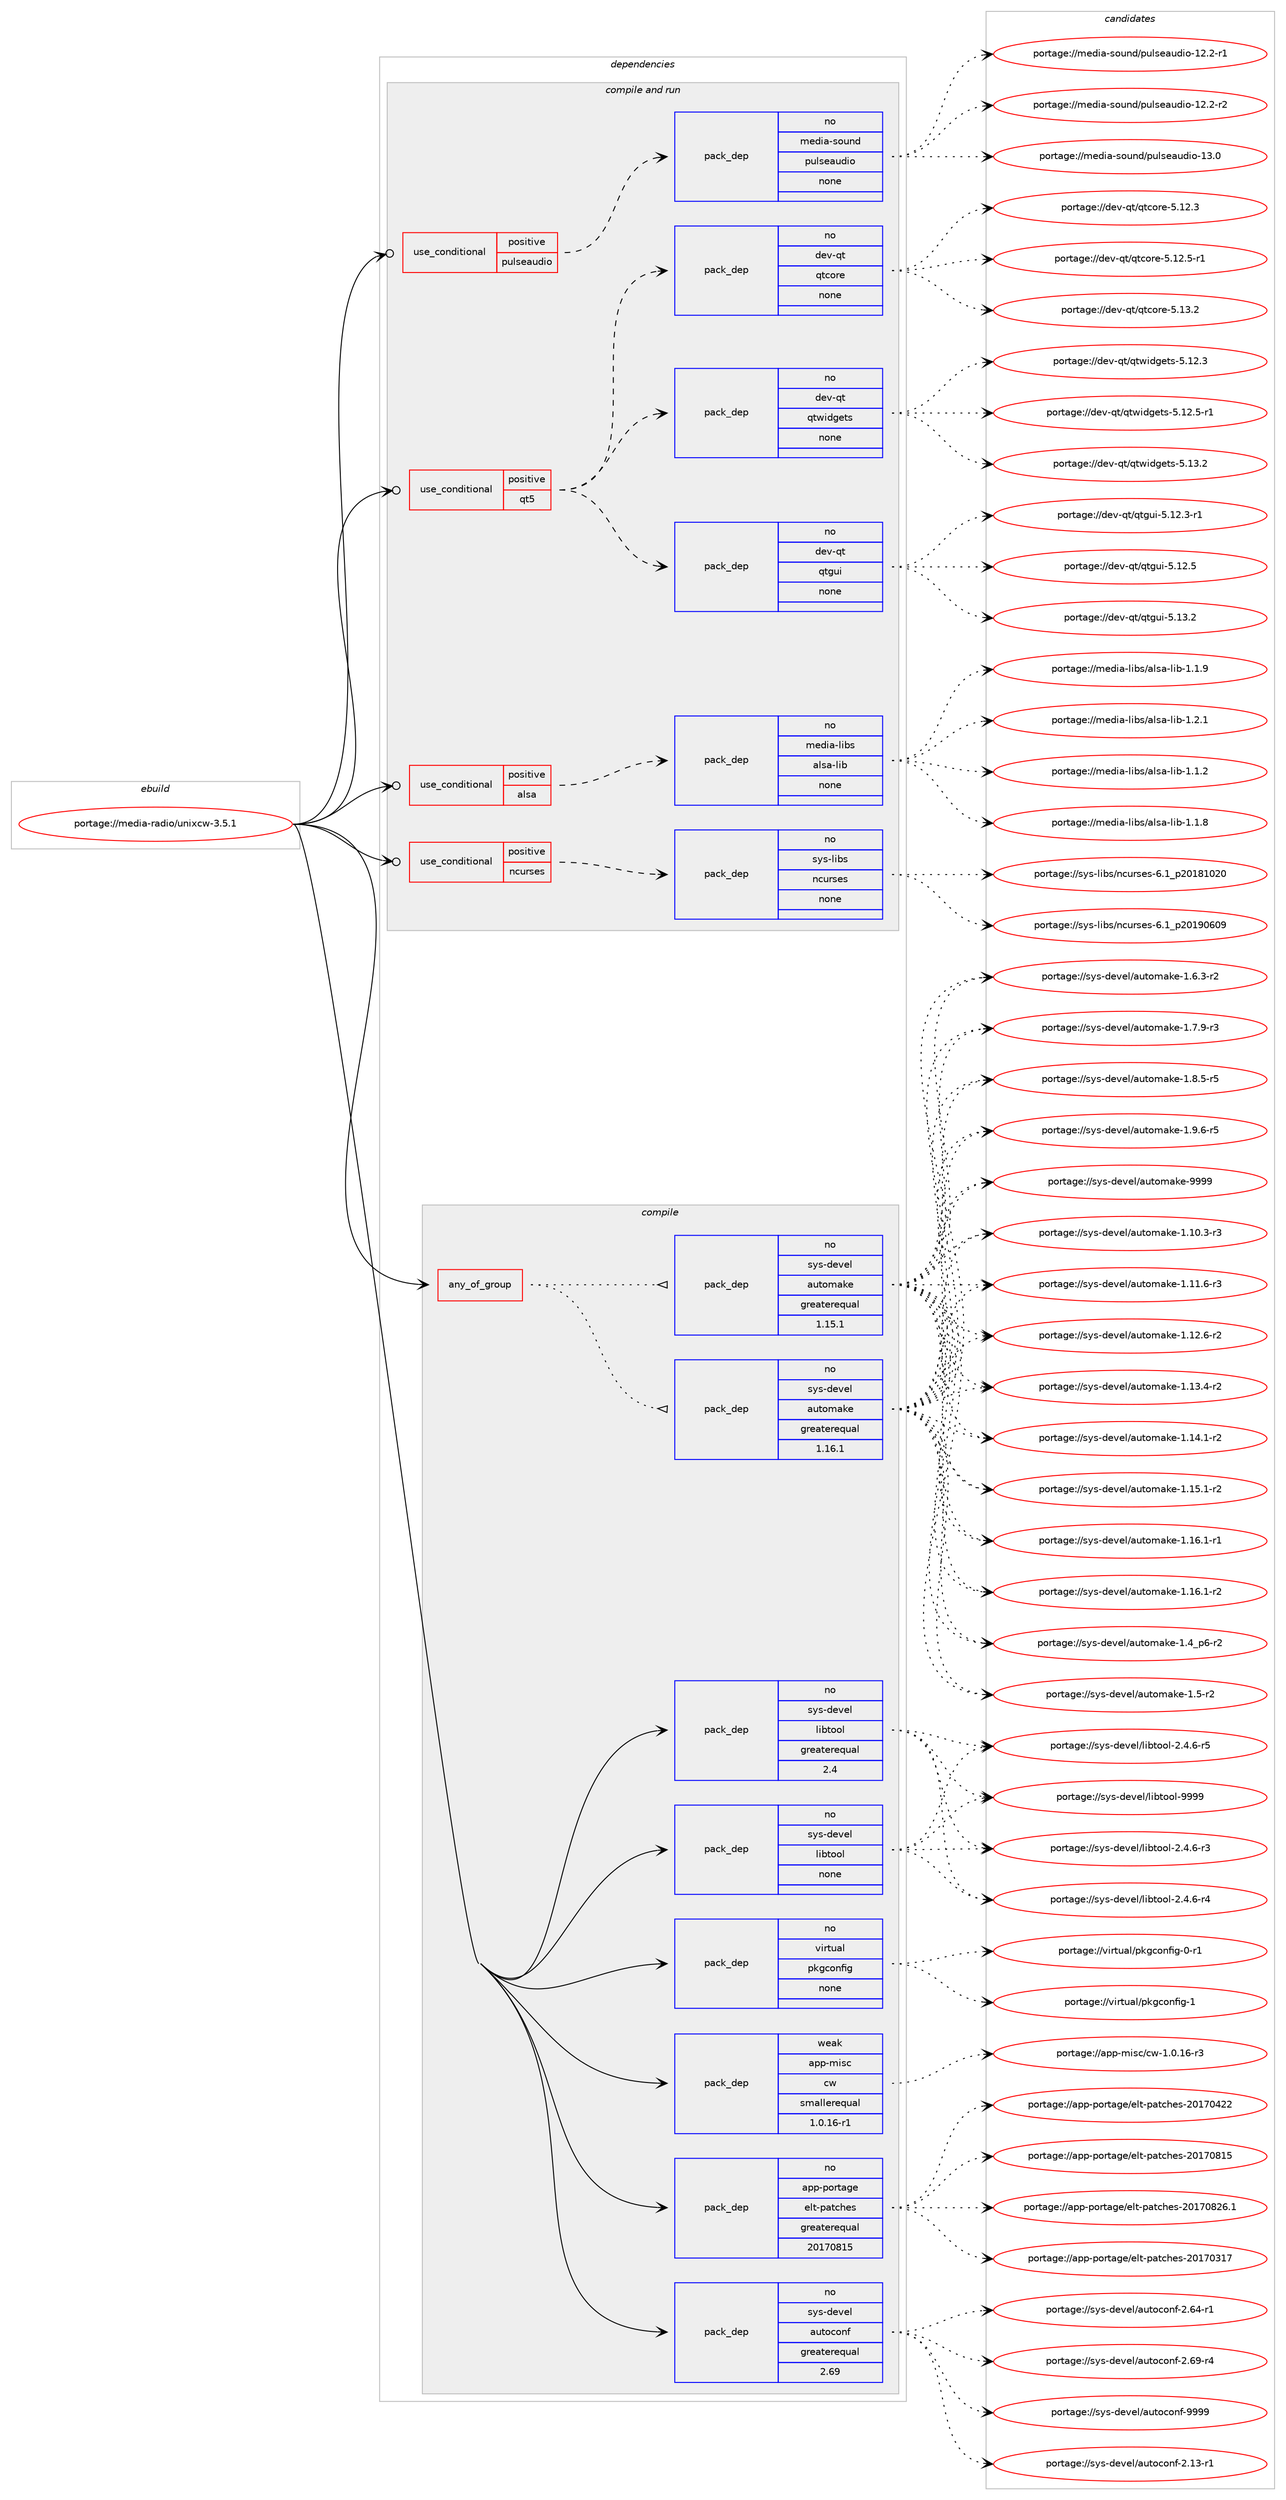 digraph prolog {

# *************
# Graph options
# *************

newrank=true;
concentrate=true;
compound=true;
graph [rankdir=LR,fontname=Helvetica,fontsize=10,ranksep=1.5];#, ranksep=2.5, nodesep=0.2];
edge  [arrowhead=vee];
node  [fontname=Helvetica,fontsize=10];

# **********
# The ebuild
# **********

subgraph cluster_leftcol {
color=gray;
rank=same;
label=<<i>ebuild</i>>;
id [label="portage://media-radio/unixcw-3.5.1", color=red, width=4, href="../media-radio/unixcw-3.5.1.svg"];
}

# ****************
# The dependencies
# ****************

subgraph cluster_midcol {
color=gray;
label=<<i>dependencies</i>>;
subgraph cluster_compile {
fillcolor="#eeeeee";
style=filled;
label=<<i>compile</i>>;
subgraph any5258 {
dependency329260 [label=<<TABLE BORDER="0" CELLBORDER="1" CELLSPACING="0" CELLPADDING="4"><TR><TD CELLPADDING="10">any_of_group</TD></TR></TABLE>>, shape=none, color=red];subgraph pack242073 {
dependency329261 [label=<<TABLE BORDER="0" CELLBORDER="1" CELLSPACING="0" CELLPADDING="4" WIDTH="220"><TR><TD ROWSPAN="6" CELLPADDING="30">pack_dep</TD></TR><TR><TD WIDTH="110">no</TD></TR><TR><TD>sys-devel</TD></TR><TR><TD>automake</TD></TR><TR><TD>greaterequal</TD></TR><TR><TD>1.16.1</TD></TR></TABLE>>, shape=none, color=blue];
}
dependency329260:e -> dependency329261:w [weight=20,style="dotted",arrowhead="oinv"];
subgraph pack242074 {
dependency329262 [label=<<TABLE BORDER="0" CELLBORDER="1" CELLSPACING="0" CELLPADDING="4" WIDTH="220"><TR><TD ROWSPAN="6" CELLPADDING="30">pack_dep</TD></TR><TR><TD WIDTH="110">no</TD></TR><TR><TD>sys-devel</TD></TR><TR><TD>automake</TD></TR><TR><TD>greaterequal</TD></TR><TR><TD>1.15.1</TD></TR></TABLE>>, shape=none, color=blue];
}
dependency329260:e -> dependency329262:w [weight=20,style="dotted",arrowhead="oinv"];
}
id:e -> dependency329260:w [weight=20,style="solid",arrowhead="vee"];
subgraph pack242075 {
dependency329263 [label=<<TABLE BORDER="0" CELLBORDER="1" CELLSPACING="0" CELLPADDING="4" WIDTH="220"><TR><TD ROWSPAN="6" CELLPADDING="30">pack_dep</TD></TR><TR><TD WIDTH="110">no</TD></TR><TR><TD>app-portage</TD></TR><TR><TD>elt-patches</TD></TR><TR><TD>greaterequal</TD></TR><TR><TD>20170815</TD></TR></TABLE>>, shape=none, color=blue];
}
id:e -> dependency329263:w [weight=20,style="solid",arrowhead="vee"];
subgraph pack242076 {
dependency329264 [label=<<TABLE BORDER="0" CELLBORDER="1" CELLSPACING="0" CELLPADDING="4" WIDTH="220"><TR><TD ROWSPAN="6" CELLPADDING="30">pack_dep</TD></TR><TR><TD WIDTH="110">no</TD></TR><TR><TD>sys-devel</TD></TR><TR><TD>autoconf</TD></TR><TR><TD>greaterequal</TD></TR><TR><TD>2.69</TD></TR></TABLE>>, shape=none, color=blue];
}
id:e -> dependency329264:w [weight=20,style="solid",arrowhead="vee"];
subgraph pack242077 {
dependency329265 [label=<<TABLE BORDER="0" CELLBORDER="1" CELLSPACING="0" CELLPADDING="4" WIDTH="220"><TR><TD ROWSPAN="6" CELLPADDING="30">pack_dep</TD></TR><TR><TD WIDTH="110">no</TD></TR><TR><TD>sys-devel</TD></TR><TR><TD>libtool</TD></TR><TR><TD>greaterequal</TD></TR><TR><TD>2.4</TD></TR></TABLE>>, shape=none, color=blue];
}
id:e -> dependency329265:w [weight=20,style="solid",arrowhead="vee"];
subgraph pack242078 {
dependency329266 [label=<<TABLE BORDER="0" CELLBORDER="1" CELLSPACING="0" CELLPADDING="4" WIDTH="220"><TR><TD ROWSPAN="6" CELLPADDING="30">pack_dep</TD></TR><TR><TD WIDTH="110">no</TD></TR><TR><TD>sys-devel</TD></TR><TR><TD>libtool</TD></TR><TR><TD>none</TD></TR><TR><TD></TD></TR></TABLE>>, shape=none, color=blue];
}
id:e -> dependency329266:w [weight=20,style="solid",arrowhead="vee"];
subgraph pack242079 {
dependency329267 [label=<<TABLE BORDER="0" CELLBORDER="1" CELLSPACING="0" CELLPADDING="4" WIDTH="220"><TR><TD ROWSPAN="6" CELLPADDING="30">pack_dep</TD></TR><TR><TD WIDTH="110">no</TD></TR><TR><TD>virtual</TD></TR><TR><TD>pkgconfig</TD></TR><TR><TD>none</TD></TR><TR><TD></TD></TR></TABLE>>, shape=none, color=blue];
}
id:e -> dependency329267:w [weight=20,style="solid",arrowhead="vee"];
subgraph pack242080 {
dependency329268 [label=<<TABLE BORDER="0" CELLBORDER="1" CELLSPACING="0" CELLPADDING="4" WIDTH="220"><TR><TD ROWSPAN="6" CELLPADDING="30">pack_dep</TD></TR><TR><TD WIDTH="110">weak</TD></TR><TR><TD>app-misc</TD></TR><TR><TD>cw</TD></TR><TR><TD>smallerequal</TD></TR><TR><TD>1.0.16-r1</TD></TR></TABLE>>, shape=none, color=blue];
}
id:e -> dependency329268:w [weight=20,style="solid",arrowhead="vee"];
}
subgraph cluster_compileandrun {
fillcolor="#eeeeee";
style=filled;
label=<<i>compile and run</i>>;
subgraph cond81786 {
dependency329269 [label=<<TABLE BORDER="0" CELLBORDER="1" CELLSPACING="0" CELLPADDING="4"><TR><TD ROWSPAN="3" CELLPADDING="10">use_conditional</TD></TR><TR><TD>positive</TD></TR><TR><TD>alsa</TD></TR></TABLE>>, shape=none, color=red];
subgraph pack242081 {
dependency329270 [label=<<TABLE BORDER="0" CELLBORDER="1" CELLSPACING="0" CELLPADDING="4" WIDTH="220"><TR><TD ROWSPAN="6" CELLPADDING="30">pack_dep</TD></TR><TR><TD WIDTH="110">no</TD></TR><TR><TD>media-libs</TD></TR><TR><TD>alsa-lib</TD></TR><TR><TD>none</TD></TR><TR><TD></TD></TR></TABLE>>, shape=none, color=blue];
}
dependency329269:e -> dependency329270:w [weight=20,style="dashed",arrowhead="vee"];
}
id:e -> dependency329269:w [weight=20,style="solid",arrowhead="odotvee"];
subgraph cond81787 {
dependency329271 [label=<<TABLE BORDER="0" CELLBORDER="1" CELLSPACING="0" CELLPADDING="4"><TR><TD ROWSPAN="3" CELLPADDING="10">use_conditional</TD></TR><TR><TD>positive</TD></TR><TR><TD>ncurses</TD></TR></TABLE>>, shape=none, color=red];
subgraph pack242082 {
dependency329272 [label=<<TABLE BORDER="0" CELLBORDER="1" CELLSPACING="0" CELLPADDING="4" WIDTH="220"><TR><TD ROWSPAN="6" CELLPADDING="30">pack_dep</TD></TR><TR><TD WIDTH="110">no</TD></TR><TR><TD>sys-libs</TD></TR><TR><TD>ncurses</TD></TR><TR><TD>none</TD></TR><TR><TD></TD></TR></TABLE>>, shape=none, color=blue];
}
dependency329271:e -> dependency329272:w [weight=20,style="dashed",arrowhead="vee"];
}
id:e -> dependency329271:w [weight=20,style="solid",arrowhead="odotvee"];
subgraph cond81788 {
dependency329273 [label=<<TABLE BORDER="0" CELLBORDER="1" CELLSPACING="0" CELLPADDING="4"><TR><TD ROWSPAN="3" CELLPADDING="10">use_conditional</TD></TR><TR><TD>positive</TD></TR><TR><TD>pulseaudio</TD></TR></TABLE>>, shape=none, color=red];
subgraph pack242083 {
dependency329274 [label=<<TABLE BORDER="0" CELLBORDER="1" CELLSPACING="0" CELLPADDING="4" WIDTH="220"><TR><TD ROWSPAN="6" CELLPADDING="30">pack_dep</TD></TR><TR><TD WIDTH="110">no</TD></TR><TR><TD>media-sound</TD></TR><TR><TD>pulseaudio</TD></TR><TR><TD>none</TD></TR><TR><TD></TD></TR></TABLE>>, shape=none, color=blue];
}
dependency329273:e -> dependency329274:w [weight=20,style="dashed",arrowhead="vee"];
}
id:e -> dependency329273:w [weight=20,style="solid",arrowhead="odotvee"];
subgraph cond81789 {
dependency329275 [label=<<TABLE BORDER="0" CELLBORDER="1" CELLSPACING="0" CELLPADDING="4"><TR><TD ROWSPAN="3" CELLPADDING="10">use_conditional</TD></TR><TR><TD>positive</TD></TR><TR><TD>qt5</TD></TR></TABLE>>, shape=none, color=red];
subgraph pack242084 {
dependency329276 [label=<<TABLE BORDER="0" CELLBORDER="1" CELLSPACING="0" CELLPADDING="4" WIDTH="220"><TR><TD ROWSPAN="6" CELLPADDING="30">pack_dep</TD></TR><TR><TD WIDTH="110">no</TD></TR><TR><TD>dev-qt</TD></TR><TR><TD>qtcore</TD></TR><TR><TD>none</TD></TR><TR><TD></TD></TR></TABLE>>, shape=none, color=blue];
}
dependency329275:e -> dependency329276:w [weight=20,style="dashed",arrowhead="vee"];
subgraph pack242085 {
dependency329277 [label=<<TABLE BORDER="0" CELLBORDER="1" CELLSPACING="0" CELLPADDING="4" WIDTH="220"><TR><TD ROWSPAN="6" CELLPADDING="30">pack_dep</TD></TR><TR><TD WIDTH="110">no</TD></TR><TR><TD>dev-qt</TD></TR><TR><TD>qtgui</TD></TR><TR><TD>none</TD></TR><TR><TD></TD></TR></TABLE>>, shape=none, color=blue];
}
dependency329275:e -> dependency329277:w [weight=20,style="dashed",arrowhead="vee"];
subgraph pack242086 {
dependency329278 [label=<<TABLE BORDER="0" CELLBORDER="1" CELLSPACING="0" CELLPADDING="4" WIDTH="220"><TR><TD ROWSPAN="6" CELLPADDING="30">pack_dep</TD></TR><TR><TD WIDTH="110">no</TD></TR><TR><TD>dev-qt</TD></TR><TR><TD>qtwidgets</TD></TR><TR><TD>none</TD></TR><TR><TD></TD></TR></TABLE>>, shape=none, color=blue];
}
dependency329275:e -> dependency329278:w [weight=20,style="dashed",arrowhead="vee"];
}
id:e -> dependency329275:w [weight=20,style="solid",arrowhead="odotvee"];
}
subgraph cluster_run {
fillcolor="#eeeeee";
style=filled;
label=<<i>run</i>>;
}
}

# **************
# The candidates
# **************

subgraph cluster_choices {
rank=same;
color=gray;
label=<<i>candidates</i>>;

subgraph choice242073 {
color=black;
nodesep=1;
choiceportage11512111545100101118101108479711711611110997107101454946494846514511451 [label="portage://sys-devel/automake-1.10.3-r3", color=red, width=4,href="../sys-devel/automake-1.10.3-r3.svg"];
choiceportage11512111545100101118101108479711711611110997107101454946494946544511451 [label="portage://sys-devel/automake-1.11.6-r3", color=red, width=4,href="../sys-devel/automake-1.11.6-r3.svg"];
choiceportage11512111545100101118101108479711711611110997107101454946495046544511450 [label="portage://sys-devel/automake-1.12.6-r2", color=red, width=4,href="../sys-devel/automake-1.12.6-r2.svg"];
choiceportage11512111545100101118101108479711711611110997107101454946495146524511450 [label="portage://sys-devel/automake-1.13.4-r2", color=red, width=4,href="../sys-devel/automake-1.13.4-r2.svg"];
choiceportage11512111545100101118101108479711711611110997107101454946495246494511450 [label="portage://sys-devel/automake-1.14.1-r2", color=red, width=4,href="../sys-devel/automake-1.14.1-r2.svg"];
choiceportage11512111545100101118101108479711711611110997107101454946495346494511450 [label="portage://sys-devel/automake-1.15.1-r2", color=red, width=4,href="../sys-devel/automake-1.15.1-r2.svg"];
choiceportage11512111545100101118101108479711711611110997107101454946495446494511449 [label="portage://sys-devel/automake-1.16.1-r1", color=red, width=4,href="../sys-devel/automake-1.16.1-r1.svg"];
choiceportage11512111545100101118101108479711711611110997107101454946495446494511450 [label="portage://sys-devel/automake-1.16.1-r2", color=red, width=4,href="../sys-devel/automake-1.16.1-r2.svg"];
choiceportage115121115451001011181011084797117116111109971071014549465295112544511450 [label="portage://sys-devel/automake-1.4_p6-r2", color=red, width=4,href="../sys-devel/automake-1.4_p6-r2.svg"];
choiceportage11512111545100101118101108479711711611110997107101454946534511450 [label="portage://sys-devel/automake-1.5-r2", color=red, width=4,href="../sys-devel/automake-1.5-r2.svg"];
choiceportage115121115451001011181011084797117116111109971071014549465446514511450 [label="portage://sys-devel/automake-1.6.3-r2", color=red, width=4,href="../sys-devel/automake-1.6.3-r2.svg"];
choiceportage115121115451001011181011084797117116111109971071014549465546574511451 [label="portage://sys-devel/automake-1.7.9-r3", color=red, width=4,href="../sys-devel/automake-1.7.9-r3.svg"];
choiceportage115121115451001011181011084797117116111109971071014549465646534511453 [label="portage://sys-devel/automake-1.8.5-r5", color=red, width=4,href="../sys-devel/automake-1.8.5-r5.svg"];
choiceportage115121115451001011181011084797117116111109971071014549465746544511453 [label="portage://sys-devel/automake-1.9.6-r5", color=red, width=4,href="../sys-devel/automake-1.9.6-r5.svg"];
choiceportage115121115451001011181011084797117116111109971071014557575757 [label="portage://sys-devel/automake-9999", color=red, width=4,href="../sys-devel/automake-9999.svg"];
dependency329261:e -> choiceportage11512111545100101118101108479711711611110997107101454946494846514511451:w [style=dotted,weight="100"];
dependency329261:e -> choiceportage11512111545100101118101108479711711611110997107101454946494946544511451:w [style=dotted,weight="100"];
dependency329261:e -> choiceportage11512111545100101118101108479711711611110997107101454946495046544511450:w [style=dotted,weight="100"];
dependency329261:e -> choiceportage11512111545100101118101108479711711611110997107101454946495146524511450:w [style=dotted,weight="100"];
dependency329261:e -> choiceportage11512111545100101118101108479711711611110997107101454946495246494511450:w [style=dotted,weight="100"];
dependency329261:e -> choiceportage11512111545100101118101108479711711611110997107101454946495346494511450:w [style=dotted,weight="100"];
dependency329261:e -> choiceportage11512111545100101118101108479711711611110997107101454946495446494511449:w [style=dotted,weight="100"];
dependency329261:e -> choiceportage11512111545100101118101108479711711611110997107101454946495446494511450:w [style=dotted,weight="100"];
dependency329261:e -> choiceportage115121115451001011181011084797117116111109971071014549465295112544511450:w [style=dotted,weight="100"];
dependency329261:e -> choiceportage11512111545100101118101108479711711611110997107101454946534511450:w [style=dotted,weight="100"];
dependency329261:e -> choiceportage115121115451001011181011084797117116111109971071014549465446514511450:w [style=dotted,weight="100"];
dependency329261:e -> choiceportage115121115451001011181011084797117116111109971071014549465546574511451:w [style=dotted,weight="100"];
dependency329261:e -> choiceportage115121115451001011181011084797117116111109971071014549465646534511453:w [style=dotted,weight="100"];
dependency329261:e -> choiceportage115121115451001011181011084797117116111109971071014549465746544511453:w [style=dotted,weight="100"];
dependency329261:e -> choiceportage115121115451001011181011084797117116111109971071014557575757:w [style=dotted,weight="100"];
}
subgraph choice242074 {
color=black;
nodesep=1;
choiceportage11512111545100101118101108479711711611110997107101454946494846514511451 [label="portage://sys-devel/automake-1.10.3-r3", color=red, width=4,href="../sys-devel/automake-1.10.3-r3.svg"];
choiceportage11512111545100101118101108479711711611110997107101454946494946544511451 [label="portage://sys-devel/automake-1.11.6-r3", color=red, width=4,href="../sys-devel/automake-1.11.6-r3.svg"];
choiceportage11512111545100101118101108479711711611110997107101454946495046544511450 [label="portage://sys-devel/automake-1.12.6-r2", color=red, width=4,href="../sys-devel/automake-1.12.6-r2.svg"];
choiceportage11512111545100101118101108479711711611110997107101454946495146524511450 [label="portage://sys-devel/automake-1.13.4-r2", color=red, width=4,href="../sys-devel/automake-1.13.4-r2.svg"];
choiceportage11512111545100101118101108479711711611110997107101454946495246494511450 [label="portage://sys-devel/automake-1.14.1-r2", color=red, width=4,href="../sys-devel/automake-1.14.1-r2.svg"];
choiceportage11512111545100101118101108479711711611110997107101454946495346494511450 [label="portage://sys-devel/automake-1.15.1-r2", color=red, width=4,href="../sys-devel/automake-1.15.1-r2.svg"];
choiceportage11512111545100101118101108479711711611110997107101454946495446494511449 [label="portage://sys-devel/automake-1.16.1-r1", color=red, width=4,href="../sys-devel/automake-1.16.1-r1.svg"];
choiceportage11512111545100101118101108479711711611110997107101454946495446494511450 [label="portage://sys-devel/automake-1.16.1-r2", color=red, width=4,href="../sys-devel/automake-1.16.1-r2.svg"];
choiceportage115121115451001011181011084797117116111109971071014549465295112544511450 [label="portage://sys-devel/automake-1.4_p6-r2", color=red, width=4,href="../sys-devel/automake-1.4_p6-r2.svg"];
choiceportage11512111545100101118101108479711711611110997107101454946534511450 [label="portage://sys-devel/automake-1.5-r2", color=red, width=4,href="../sys-devel/automake-1.5-r2.svg"];
choiceportage115121115451001011181011084797117116111109971071014549465446514511450 [label="portage://sys-devel/automake-1.6.3-r2", color=red, width=4,href="../sys-devel/automake-1.6.3-r2.svg"];
choiceportage115121115451001011181011084797117116111109971071014549465546574511451 [label="portage://sys-devel/automake-1.7.9-r3", color=red, width=4,href="../sys-devel/automake-1.7.9-r3.svg"];
choiceportage115121115451001011181011084797117116111109971071014549465646534511453 [label="portage://sys-devel/automake-1.8.5-r5", color=red, width=4,href="../sys-devel/automake-1.8.5-r5.svg"];
choiceportage115121115451001011181011084797117116111109971071014549465746544511453 [label="portage://sys-devel/automake-1.9.6-r5", color=red, width=4,href="../sys-devel/automake-1.9.6-r5.svg"];
choiceportage115121115451001011181011084797117116111109971071014557575757 [label="portage://sys-devel/automake-9999", color=red, width=4,href="../sys-devel/automake-9999.svg"];
dependency329262:e -> choiceportage11512111545100101118101108479711711611110997107101454946494846514511451:w [style=dotted,weight="100"];
dependency329262:e -> choiceportage11512111545100101118101108479711711611110997107101454946494946544511451:w [style=dotted,weight="100"];
dependency329262:e -> choiceportage11512111545100101118101108479711711611110997107101454946495046544511450:w [style=dotted,weight="100"];
dependency329262:e -> choiceportage11512111545100101118101108479711711611110997107101454946495146524511450:w [style=dotted,weight="100"];
dependency329262:e -> choiceportage11512111545100101118101108479711711611110997107101454946495246494511450:w [style=dotted,weight="100"];
dependency329262:e -> choiceportage11512111545100101118101108479711711611110997107101454946495346494511450:w [style=dotted,weight="100"];
dependency329262:e -> choiceportage11512111545100101118101108479711711611110997107101454946495446494511449:w [style=dotted,weight="100"];
dependency329262:e -> choiceportage11512111545100101118101108479711711611110997107101454946495446494511450:w [style=dotted,weight="100"];
dependency329262:e -> choiceportage115121115451001011181011084797117116111109971071014549465295112544511450:w [style=dotted,weight="100"];
dependency329262:e -> choiceportage11512111545100101118101108479711711611110997107101454946534511450:w [style=dotted,weight="100"];
dependency329262:e -> choiceportage115121115451001011181011084797117116111109971071014549465446514511450:w [style=dotted,weight="100"];
dependency329262:e -> choiceportage115121115451001011181011084797117116111109971071014549465546574511451:w [style=dotted,weight="100"];
dependency329262:e -> choiceportage115121115451001011181011084797117116111109971071014549465646534511453:w [style=dotted,weight="100"];
dependency329262:e -> choiceportage115121115451001011181011084797117116111109971071014549465746544511453:w [style=dotted,weight="100"];
dependency329262:e -> choiceportage115121115451001011181011084797117116111109971071014557575757:w [style=dotted,weight="100"];
}
subgraph choice242075 {
color=black;
nodesep=1;
choiceportage97112112451121111141169710310147101108116451129711699104101115455048495548514955 [label="portage://app-portage/elt-patches-20170317", color=red, width=4,href="../app-portage/elt-patches-20170317.svg"];
choiceportage97112112451121111141169710310147101108116451129711699104101115455048495548525050 [label="portage://app-portage/elt-patches-20170422", color=red, width=4,href="../app-portage/elt-patches-20170422.svg"];
choiceportage97112112451121111141169710310147101108116451129711699104101115455048495548564953 [label="portage://app-portage/elt-patches-20170815", color=red, width=4,href="../app-portage/elt-patches-20170815.svg"];
choiceportage971121124511211111411697103101471011081164511297116991041011154550484955485650544649 [label="portage://app-portage/elt-patches-20170826.1", color=red, width=4,href="../app-portage/elt-patches-20170826.1.svg"];
dependency329263:e -> choiceportage97112112451121111141169710310147101108116451129711699104101115455048495548514955:w [style=dotted,weight="100"];
dependency329263:e -> choiceportage97112112451121111141169710310147101108116451129711699104101115455048495548525050:w [style=dotted,weight="100"];
dependency329263:e -> choiceportage97112112451121111141169710310147101108116451129711699104101115455048495548564953:w [style=dotted,weight="100"];
dependency329263:e -> choiceportage971121124511211111411697103101471011081164511297116991041011154550484955485650544649:w [style=dotted,weight="100"];
}
subgraph choice242076 {
color=black;
nodesep=1;
choiceportage1151211154510010111810110847971171161119911111010245504649514511449 [label="portage://sys-devel/autoconf-2.13-r1", color=red, width=4,href="../sys-devel/autoconf-2.13-r1.svg"];
choiceportage1151211154510010111810110847971171161119911111010245504654524511449 [label="portage://sys-devel/autoconf-2.64-r1", color=red, width=4,href="../sys-devel/autoconf-2.64-r1.svg"];
choiceportage1151211154510010111810110847971171161119911111010245504654574511452 [label="portage://sys-devel/autoconf-2.69-r4", color=red, width=4,href="../sys-devel/autoconf-2.69-r4.svg"];
choiceportage115121115451001011181011084797117116111991111101024557575757 [label="portage://sys-devel/autoconf-9999", color=red, width=4,href="../sys-devel/autoconf-9999.svg"];
dependency329264:e -> choiceportage1151211154510010111810110847971171161119911111010245504649514511449:w [style=dotted,weight="100"];
dependency329264:e -> choiceportage1151211154510010111810110847971171161119911111010245504654524511449:w [style=dotted,weight="100"];
dependency329264:e -> choiceportage1151211154510010111810110847971171161119911111010245504654574511452:w [style=dotted,weight="100"];
dependency329264:e -> choiceportage115121115451001011181011084797117116111991111101024557575757:w [style=dotted,weight="100"];
}
subgraph choice242077 {
color=black;
nodesep=1;
choiceportage1151211154510010111810110847108105981161111111084550465246544511451 [label="portage://sys-devel/libtool-2.4.6-r3", color=red, width=4,href="../sys-devel/libtool-2.4.6-r3.svg"];
choiceportage1151211154510010111810110847108105981161111111084550465246544511452 [label="portage://sys-devel/libtool-2.4.6-r4", color=red, width=4,href="../sys-devel/libtool-2.4.6-r4.svg"];
choiceportage1151211154510010111810110847108105981161111111084550465246544511453 [label="portage://sys-devel/libtool-2.4.6-r5", color=red, width=4,href="../sys-devel/libtool-2.4.6-r5.svg"];
choiceportage1151211154510010111810110847108105981161111111084557575757 [label="portage://sys-devel/libtool-9999", color=red, width=4,href="../sys-devel/libtool-9999.svg"];
dependency329265:e -> choiceportage1151211154510010111810110847108105981161111111084550465246544511451:w [style=dotted,weight="100"];
dependency329265:e -> choiceportage1151211154510010111810110847108105981161111111084550465246544511452:w [style=dotted,weight="100"];
dependency329265:e -> choiceportage1151211154510010111810110847108105981161111111084550465246544511453:w [style=dotted,weight="100"];
dependency329265:e -> choiceportage1151211154510010111810110847108105981161111111084557575757:w [style=dotted,weight="100"];
}
subgraph choice242078 {
color=black;
nodesep=1;
choiceportage1151211154510010111810110847108105981161111111084550465246544511451 [label="portage://sys-devel/libtool-2.4.6-r3", color=red, width=4,href="../sys-devel/libtool-2.4.6-r3.svg"];
choiceportage1151211154510010111810110847108105981161111111084550465246544511452 [label="portage://sys-devel/libtool-2.4.6-r4", color=red, width=4,href="../sys-devel/libtool-2.4.6-r4.svg"];
choiceportage1151211154510010111810110847108105981161111111084550465246544511453 [label="portage://sys-devel/libtool-2.4.6-r5", color=red, width=4,href="../sys-devel/libtool-2.4.6-r5.svg"];
choiceportage1151211154510010111810110847108105981161111111084557575757 [label="portage://sys-devel/libtool-9999", color=red, width=4,href="../sys-devel/libtool-9999.svg"];
dependency329266:e -> choiceportage1151211154510010111810110847108105981161111111084550465246544511451:w [style=dotted,weight="100"];
dependency329266:e -> choiceportage1151211154510010111810110847108105981161111111084550465246544511452:w [style=dotted,weight="100"];
dependency329266:e -> choiceportage1151211154510010111810110847108105981161111111084550465246544511453:w [style=dotted,weight="100"];
dependency329266:e -> choiceportage1151211154510010111810110847108105981161111111084557575757:w [style=dotted,weight="100"];
}
subgraph choice242079 {
color=black;
nodesep=1;
choiceportage11810511411611797108471121071039911111010210510345484511449 [label="portage://virtual/pkgconfig-0-r1", color=red, width=4,href="../virtual/pkgconfig-0-r1.svg"];
choiceportage1181051141161179710847112107103991111101021051034549 [label="portage://virtual/pkgconfig-1", color=red, width=4,href="../virtual/pkgconfig-1.svg"];
dependency329267:e -> choiceportage11810511411611797108471121071039911111010210510345484511449:w [style=dotted,weight="100"];
dependency329267:e -> choiceportage1181051141161179710847112107103991111101021051034549:w [style=dotted,weight="100"];
}
subgraph choice242080 {
color=black;
nodesep=1;
choiceportage9711211245109105115994799119454946484649544511451 [label="portage://app-misc/cw-1.0.16-r3", color=red, width=4,href="../app-misc/cw-1.0.16-r3.svg"];
dependency329268:e -> choiceportage9711211245109105115994799119454946484649544511451:w [style=dotted,weight="100"];
}
subgraph choice242081 {
color=black;
nodesep=1;
choiceportage1091011001059745108105981154797108115974510810598454946494650 [label="portage://media-libs/alsa-lib-1.1.2", color=red, width=4,href="../media-libs/alsa-lib-1.1.2.svg"];
choiceportage1091011001059745108105981154797108115974510810598454946494656 [label="portage://media-libs/alsa-lib-1.1.8", color=red, width=4,href="../media-libs/alsa-lib-1.1.8.svg"];
choiceportage1091011001059745108105981154797108115974510810598454946494657 [label="portage://media-libs/alsa-lib-1.1.9", color=red, width=4,href="../media-libs/alsa-lib-1.1.9.svg"];
choiceportage1091011001059745108105981154797108115974510810598454946504649 [label="portage://media-libs/alsa-lib-1.2.1", color=red, width=4,href="../media-libs/alsa-lib-1.2.1.svg"];
dependency329270:e -> choiceportage1091011001059745108105981154797108115974510810598454946494650:w [style=dotted,weight="100"];
dependency329270:e -> choiceportage1091011001059745108105981154797108115974510810598454946494656:w [style=dotted,weight="100"];
dependency329270:e -> choiceportage1091011001059745108105981154797108115974510810598454946494657:w [style=dotted,weight="100"];
dependency329270:e -> choiceportage1091011001059745108105981154797108115974510810598454946504649:w [style=dotted,weight="100"];
}
subgraph choice242082 {
color=black;
nodesep=1;
choiceportage1151211154510810598115471109911711411510111545544649951125048495649485048 [label="portage://sys-libs/ncurses-6.1_p20181020", color=red, width=4,href="../sys-libs/ncurses-6.1_p20181020.svg"];
choiceportage1151211154510810598115471109911711411510111545544649951125048495748544857 [label="portage://sys-libs/ncurses-6.1_p20190609", color=red, width=4,href="../sys-libs/ncurses-6.1_p20190609.svg"];
dependency329272:e -> choiceportage1151211154510810598115471109911711411510111545544649951125048495649485048:w [style=dotted,weight="100"];
dependency329272:e -> choiceportage1151211154510810598115471109911711411510111545544649951125048495748544857:w [style=dotted,weight="100"];
}
subgraph choice242083 {
color=black;
nodesep=1;
choiceportage1091011001059745115111117110100471121171081151019711710010511145495046504511449 [label="portage://media-sound/pulseaudio-12.2-r1", color=red, width=4,href="../media-sound/pulseaudio-12.2-r1.svg"];
choiceportage1091011001059745115111117110100471121171081151019711710010511145495046504511450 [label="portage://media-sound/pulseaudio-12.2-r2", color=red, width=4,href="../media-sound/pulseaudio-12.2-r2.svg"];
choiceportage109101100105974511511111711010047112117108115101971171001051114549514648 [label="portage://media-sound/pulseaudio-13.0", color=red, width=4,href="../media-sound/pulseaudio-13.0.svg"];
dependency329274:e -> choiceportage1091011001059745115111117110100471121171081151019711710010511145495046504511449:w [style=dotted,weight="100"];
dependency329274:e -> choiceportage1091011001059745115111117110100471121171081151019711710010511145495046504511450:w [style=dotted,weight="100"];
dependency329274:e -> choiceportage109101100105974511511111711010047112117108115101971171001051114549514648:w [style=dotted,weight="100"];
}
subgraph choice242084 {
color=black;
nodesep=1;
choiceportage10010111845113116471131169911111410145534649504651 [label="portage://dev-qt/qtcore-5.12.3", color=red, width=4,href="../dev-qt/qtcore-5.12.3.svg"];
choiceportage100101118451131164711311699111114101455346495046534511449 [label="portage://dev-qt/qtcore-5.12.5-r1", color=red, width=4,href="../dev-qt/qtcore-5.12.5-r1.svg"];
choiceportage10010111845113116471131169911111410145534649514650 [label="portage://dev-qt/qtcore-5.13.2", color=red, width=4,href="../dev-qt/qtcore-5.13.2.svg"];
dependency329276:e -> choiceportage10010111845113116471131169911111410145534649504651:w [style=dotted,weight="100"];
dependency329276:e -> choiceportage100101118451131164711311699111114101455346495046534511449:w [style=dotted,weight="100"];
dependency329276:e -> choiceportage10010111845113116471131169911111410145534649514650:w [style=dotted,weight="100"];
}
subgraph choice242085 {
color=black;
nodesep=1;
choiceportage1001011184511311647113116103117105455346495046514511449 [label="portage://dev-qt/qtgui-5.12.3-r1", color=red, width=4,href="../dev-qt/qtgui-5.12.3-r1.svg"];
choiceportage100101118451131164711311610311710545534649504653 [label="portage://dev-qt/qtgui-5.12.5", color=red, width=4,href="../dev-qt/qtgui-5.12.5.svg"];
choiceportage100101118451131164711311610311710545534649514650 [label="portage://dev-qt/qtgui-5.13.2", color=red, width=4,href="../dev-qt/qtgui-5.13.2.svg"];
dependency329277:e -> choiceportage1001011184511311647113116103117105455346495046514511449:w [style=dotted,weight="100"];
dependency329277:e -> choiceportage100101118451131164711311610311710545534649504653:w [style=dotted,weight="100"];
dependency329277:e -> choiceportage100101118451131164711311610311710545534649514650:w [style=dotted,weight="100"];
}
subgraph choice242086 {
color=black;
nodesep=1;
choiceportage100101118451131164711311611910510010310111611545534649504651 [label="portage://dev-qt/qtwidgets-5.12.3", color=red, width=4,href="../dev-qt/qtwidgets-5.12.3.svg"];
choiceportage1001011184511311647113116119105100103101116115455346495046534511449 [label="portage://dev-qt/qtwidgets-5.12.5-r1", color=red, width=4,href="../dev-qt/qtwidgets-5.12.5-r1.svg"];
choiceportage100101118451131164711311611910510010310111611545534649514650 [label="portage://dev-qt/qtwidgets-5.13.2", color=red, width=4,href="../dev-qt/qtwidgets-5.13.2.svg"];
dependency329278:e -> choiceportage100101118451131164711311611910510010310111611545534649504651:w [style=dotted,weight="100"];
dependency329278:e -> choiceportage1001011184511311647113116119105100103101116115455346495046534511449:w [style=dotted,weight="100"];
dependency329278:e -> choiceportage100101118451131164711311611910510010310111611545534649514650:w [style=dotted,weight="100"];
}
}

}
